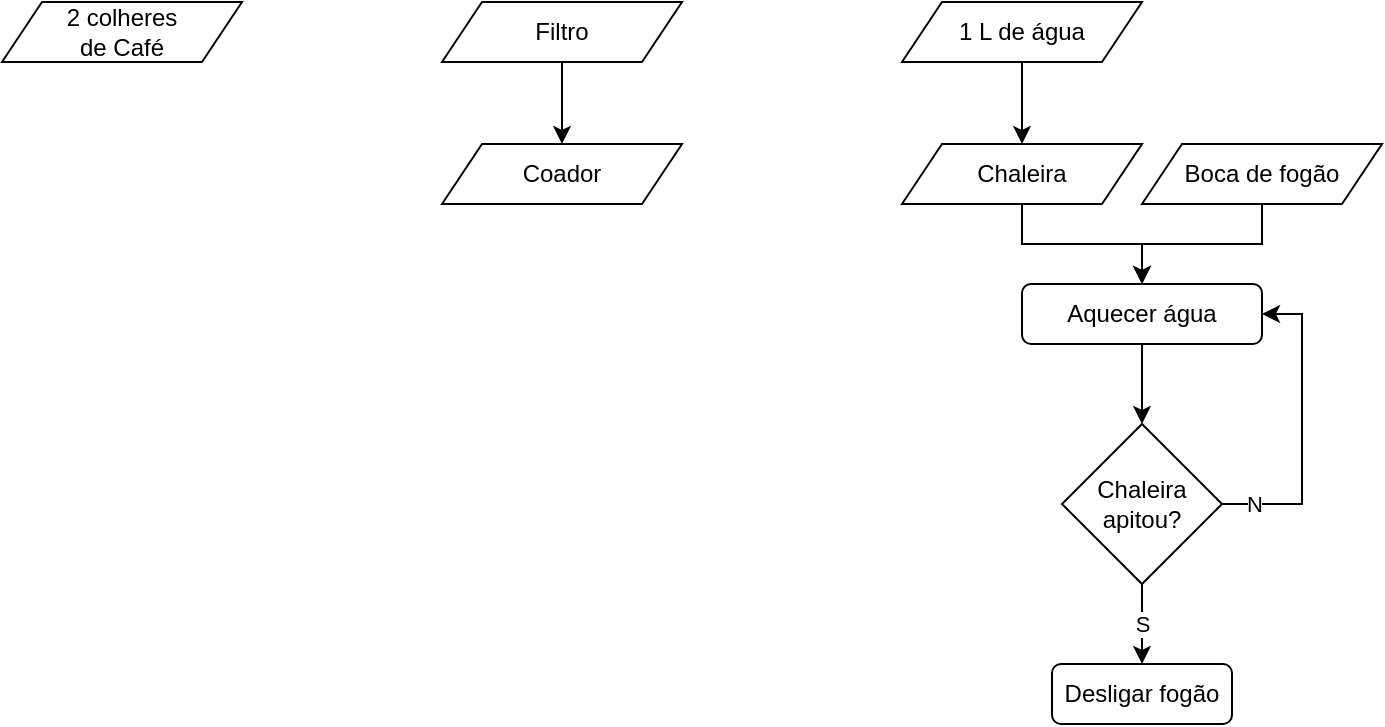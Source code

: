 <mxfile version="20.0.4" type="github">
  <diagram id="C5RBs43oDa-KdzZeNtuy" name="Page-1">
    <mxGraphModel dx="1342" dy="574" grid="1" gridSize="10" guides="1" tooltips="1" connect="1" arrows="1" fold="1" page="1" pageScale="1" pageWidth="827" pageHeight="1169" math="0" shadow="0">
      <root>
        <mxCell id="WIyWlLk6GJQsqaUBKTNV-0" />
        <mxCell id="WIyWlLk6GJQsqaUBKTNV-1" parent="WIyWlLk6GJQsqaUBKTNV-0" />
        <mxCell id="fgxXzfWQmhOMSccFoDnU-0" value="2 colheres&lt;br&gt;de Café" style="shape=parallelogram;perimeter=parallelogramPerimeter;whiteSpace=wrap;html=1;fixedSize=1;" vertex="1" parent="WIyWlLk6GJQsqaUBKTNV-1">
          <mxGeometry x="50" y="50" width="120" height="30" as="geometry" />
        </mxCell>
        <mxCell id="fgxXzfWQmhOMSccFoDnU-5" style="edgeStyle=orthogonalEdgeStyle;rounded=0;orthogonalLoop=1;jettySize=auto;html=1;exitX=0.5;exitY=1;exitDx=0;exitDy=0;entryX=0.5;entryY=0;entryDx=0;entryDy=0;" edge="1" parent="WIyWlLk6GJQsqaUBKTNV-1" source="fgxXzfWQmhOMSccFoDnU-1" target="fgxXzfWQmhOMSccFoDnU-2">
          <mxGeometry relative="1" as="geometry" />
        </mxCell>
        <mxCell id="fgxXzfWQmhOMSccFoDnU-1" value="1 L de água" style="shape=parallelogram;perimeter=parallelogramPerimeter;whiteSpace=wrap;html=1;fixedSize=1;" vertex="1" parent="WIyWlLk6GJQsqaUBKTNV-1">
          <mxGeometry x="500" y="50" width="120" height="30" as="geometry" />
        </mxCell>
        <mxCell id="fgxXzfWQmhOMSccFoDnU-8" style="edgeStyle=orthogonalEdgeStyle;rounded=0;orthogonalLoop=1;jettySize=auto;html=1;exitX=0.5;exitY=1;exitDx=0;exitDy=0;" edge="1" parent="WIyWlLk6GJQsqaUBKTNV-1" source="fgxXzfWQmhOMSccFoDnU-2" target="fgxXzfWQmhOMSccFoDnU-9">
          <mxGeometry relative="1" as="geometry" />
        </mxCell>
        <mxCell id="fgxXzfWQmhOMSccFoDnU-2" value="Chaleira" style="shape=parallelogram;perimeter=parallelogramPerimeter;whiteSpace=wrap;html=1;fixedSize=1;" vertex="1" parent="WIyWlLk6GJQsqaUBKTNV-1">
          <mxGeometry x="500" y="121" width="120" height="30" as="geometry" />
        </mxCell>
        <mxCell id="fgxXzfWQmhOMSccFoDnU-11" style="edgeStyle=orthogonalEdgeStyle;rounded=0;orthogonalLoop=1;jettySize=auto;html=1;exitX=0.5;exitY=1;exitDx=0;exitDy=0;entryX=0.5;entryY=0;entryDx=0;entryDy=0;" edge="1" parent="WIyWlLk6GJQsqaUBKTNV-1" source="fgxXzfWQmhOMSccFoDnU-3" target="fgxXzfWQmhOMSccFoDnU-9">
          <mxGeometry relative="1" as="geometry" />
        </mxCell>
        <mxCell id="fgxXzfWQmhOMSccFoDnU-3" value="Boca de fogão" style="shape=parallelogram;perimeter=parallelogramPerimeter;whiteSpace=wrap;html=1;fixedSize=1;" vertex="1" parent="WIyWlLk6GJQsqaUBKTNV-1">
          <mxGeometry x="620" y="121" width="120" height="30" as="geometry" />
        </mxCell>
        <mxCell id="fgxXzfWQmhOMSccFoDnU-14" style="edgeStyle=orthogonalEdgeStyle;rounded=0;orthogonalLoop=1;jettySize=auto;html=1;exitX=0.5;exitY=1;exitDx=0;exitDy=0;entryX=0.5;entryY=0;entryDx=0;entryDy=0;" edge="1" parent="WIyWlLk6GJQsqaUBKTNV-1" source="fgxXzfWQmhOMSccFoDnU-9" target="fgxXzfWQmhOMSccFoDnU-12">
          <mxGeometry relative="1" as="geometry" />
        </mxCell>
        <mxCell id="fgxXzfWQmhOMSccFoDnU-9" value="Aquecer água" style="rounded=1;whiteSpace=wrap;html=1;" vertex="1" parent="WIyWlLk6GJQsqaUBKTNV-1">
          <mxGeometry x="560" y="191" width="120" height="30" as="geometry" />
        </mxCell>
        <mxCell id="fgxXzfWQmhOMSccFoDnU-15" value="N" style="edgeStyle=orthogonalEdgeStyle;rounded=0;orthogonalLoop=1;jettySize=auto;html=1;exitX=1;exitY=0.5;exitDx=0;exitDy=0;entryX=1;entryY=0.5;entryDx=0;entryDy=0;" edge="1" parent="WIyWlLk6GJQsqaUBKTNV-1" source="fgxXzfWQmhOMSccFoDnU-12" target="fgxXzfWQmhOMSccFoDnU-9">
          <mxGeometry x="-0.795" relative="1" as="geometry">
            <Array as="points">
              <mxPoint x="700" y="301" />
              <mxPoint x="700" y="206" />
            </Array>
            <mxPoint as="offset" />
          </mxGeometry>
        </mxCell>
        <mxCell id="fgxXzfWQmhOMSccFoDnU-18" value="S" style="edgeStyle=orthogonalEdgeStyle;rounded=0;orthogonalLoop=1;jettySize=auto;html=1;" edge="1" parent="WIyWlLk6GJQsqaUBKTNV-1" source="fgxXzfWQmhOMSccFoDnU-12" target="fgxXzfWQmhOMSccFoDnU-16">
          <mxGeometry relative="1" as="geometry">
            <mxPoint as="offset" />
          </mxGeometry>
        </mxCell>
        <mxCell id="fgxXzfWQmhOMSccFoDnU-12" value="Chaleira apitou?" style="rhombus;whiteSpace=wrap;html=1;" vertex="1" parent="WIyWlLk6GJQsqaUBKTNV-1">
          <mxGeometry x="580" y="261" width="80" height="80" as="geometry" />
        </mxCell>
        <mxCell id="fgxXzfWQmhOMSccFoDnU-16" value="Desligar fogão" style="rounded=1;whiteSpace=wrap;html=1;" vertex="1" parent="WIyWlLk6GJQsqaUBKTNV-1">
          <mxGeometry x="575" y="381" width="90" height="30" as="geometry" />
        </mxCell>
        <mxCell id="fgxXzfWQmhOMSccFoDnU-19" value="Coador" style="shape=parallelogram;perimeter=parallelogramPerimeter;whiteSpace=wrap;html=1;fixedSize=1;" vertex="1" parent="WIyWlLk6GJQsqaUBKTNV-1">
          <mxGeometry x="270" y="121" width="120" height="30" as="geometry" />
        </mxCell>
        <mxCell id="fgxXzfWQmhOMSccFoDnU-22" value="" style="edgeStyle=orthogonalEdgeStyle;rounded=0;orthogonalLoop=1;jettySize=auto;html=1;" edge="1" parent="WIyWlLk6GJQsqaUBKTNV-1" source="fgxXzfWQmhOMSccFoDnU-20" target="fgxXzfWQmhOMSccFoDnU-19">
          <mxGeometry relative="1" as="geometry" />
        </mxCell>
        <mxCell id="fgxXzfWQmhOMSccFoDnU-20" value="Filtro" style="shape=parallelogram;perimeter=parallelogramPerimeter;whiteSpace=wrap;html=1;fixedSize=1;" vertex="1" parent="WIyWlLk6GJQsqaUBKTNV-1">
          <mxGeometry x="270" y="50" width="120" height="30" as="geometry" />
        </mxCell>
      </root>
    </mxGraphModel>
  </diagram>
</mxfile>
